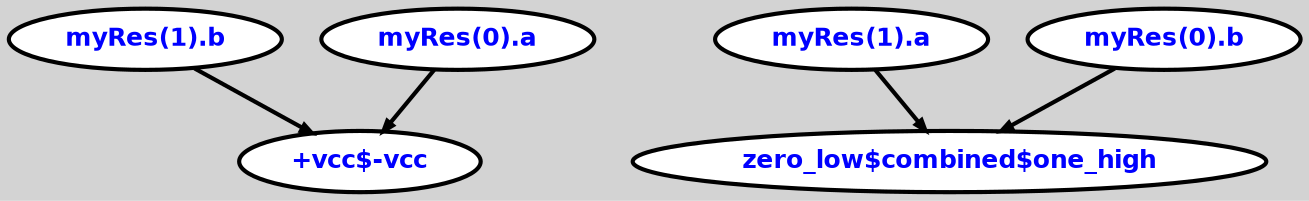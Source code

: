 digraph {

ordering=out;
	ranksep=.4;
	bgcolor="lightgrey"; node [fixedsize=false, fontsize=12, fontname="Helvetica-bold", fontcolor="blue"
		width=.25, height=.25, color="black", fillcolor="white", style="filled, solid, bold"];
	edge [arrowsize=.5, color="black", style="bold"]  n0 [label="+vcc$-vcc"];
  n1 [label="zero_low$combined$one_high"];
  p0 [label="myRes(1).a"];
  p1 [label="myRes(1).b"];
  p2 [label="myRes(0).a"];
  p3 [label="myRes(0).b"];
  p0 -> n1;
  p1 -> n0;
  p2 -> n0;
  p3 -> n1;
}
